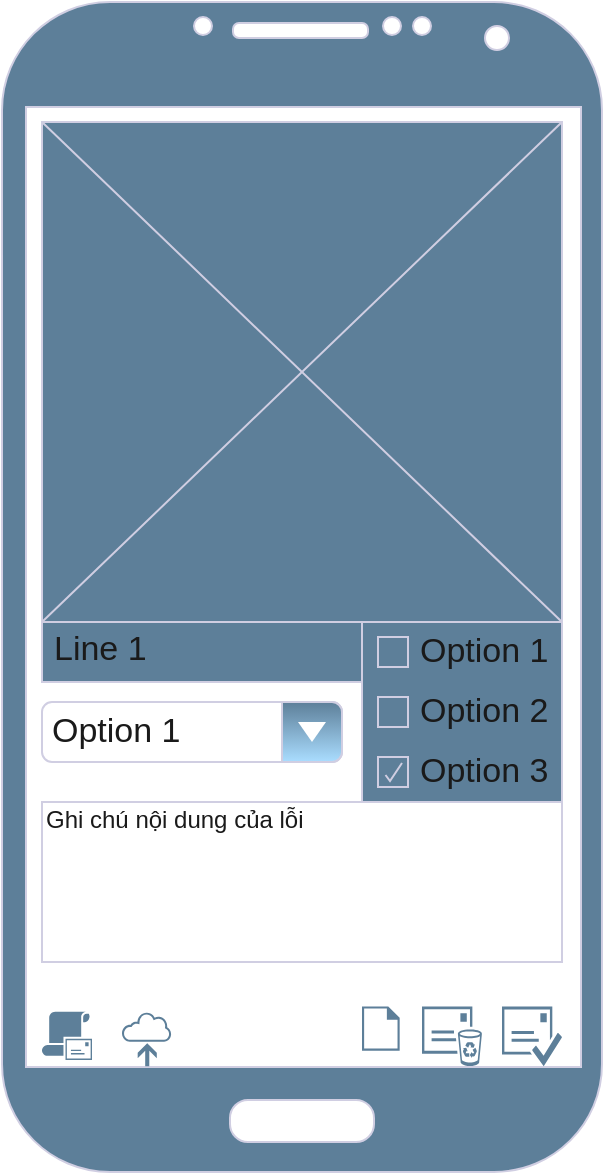 <mxfile version="21.6.6" type="github">
  <diagram name="Trang-1" id="_9tDX54fQmeihn20TXuU">
    <mxGraphModel dx="794" dy="734" grid="1" gridSize="10" guides="1" tooltips="1" connect="1" arrows="1" fold="1" page="1" pageScale="1" pageWidth="827" pageHeight="1169" background="none" math="0" shadow="0">
      <root>
        <mxCell id="0" />
        <mxCell id="1" parent="0" />
        <mxCell id="nOlmMqcdL2Z6e1UjF-bC-2" value="" style="verticalLabelPosition=bottom;verticalAlign=top;html=1;shadow=0;dashed=0;strokeWidth=1;shape=mxgraph.android.phone2;strokeColor=#D0CEE2;rounded=1;labelBackgroundColor=none;fillColor=#5D7F99;fontColor=#1A1A1A;" vertex="1" parent="1">
          <mxGeometry x="40" y="20" width="300" height="585" as="geometry" />
        </mxCell>
        <mxCell id="nOlmMqcdL2Z6e1UjF-bC-6" value="" style="pointerEvents=1;shadow=0;dashed=0;html=1;strokeColor=none;fillColor=#5D7F99;labelPosition=center;verticalLabelPosition=bottom;verticalAlign=top;outlineConnect=0;align=center;shape=mxgraph.office.security.email_address_policy;rounded=1;labelBackgroundColor=none;fontColor=#1A1A1A;" vertex="1" parent="1">
          <mxGeometry x="60" y="524.86" width="25" height="24.09" as="geometry" />
        </mxCell>
        <mxCell id="nOlmMqcdL2Z6e1UjF-bC-7" value="" style="verticalLabelPosition=bottom;shadow=0;dashed=0;align=center;html=1;verticalAlign=top;strokeWidth=1;shape=mxgraph.mockup.graphics.simpleIcon;strokeColor=#D0CEE2;rounded=1;labelBackgroundColor=none;fillColor=#5D7F99;fontColor=#1A1A1A;" vertex="1" parent="1">
          <mxGeometry x="60" y="80" width="260" height="250" as="geometry" />
        </mxCell>
        <mxCell id="nOlmMqcdL2Z6e1UjF-bC-8" value="Option 1" style="strokeWidth=1;shadow=0;dashed=0;align=center;html=1;shape=mxgraph.mockup.forms.comboBox;strokeColor=#D0CEE2;fillColor=#5D7F99;align=left;fillColor2=#aaddff;mainText=;fontColor=#1A1A1A;fontSize=17;spacingLeft=3;points=[];rounded=1;labelBackgroundColor=none;" vertex="1" parent="1">
          <mxGeometry x="60" y="370" width="150" height="30" as="geometry" />
        </mxCell>
        <mxCell id="nOlmMqcdL2Z6e1UjF-bC-9" value="Ghi chú nội dung của lỗi" style="text;spacingTop=-5;whiteSpace=wrap;html=1;align=left;fontSize=12;fontFamily=Helvetica;fillColor=none;strokeColor=#D0CEE2;rounded=0;labelBackgroundColor=none;fontColor=#1A1A1A;" vertex="1" parent="1">
          <mxGeometry x="60" y="420" width="260" height="80" as="geometry" />
        </mxCell>
        <mxCell id="nOlmMqcdL2Z6e1UjF-bC-10" value="Line 1" style="strokeWidth=1;shadow=0;dashed=0;align=center;html=1;shape=mxgraph.mockup.text.textBox;fontColor=#1A1A1A;align=left;fontSize=17;spacingLeft=4;spacingTop=-3;whiteSpace=wrap;strokeColor=#D0CEE2;mainText=;rounded=1;labelBackgroundColor=none;fillColor=#5D7F99;" vertex="1" parent="1">
          <mxGeometry x="60" y="330" width="160" height="30" as="geometry" />
        </mxCell>
        <mxCell id="nOlmMqcdL2Z6e1UjF-bC-14" value="" style="pointerEvents=1;shadow=0;dashed=0;html=1;strokeColor=none;fillColor=#5D7F99;labelPosition=center;verticalLabelPosition=bottom;verticalAlign=top;outlineConnect=0;align=center;shape=mxgraph.office.concepts.email_expired;rounded=1;labelBackgroundColor=none;fontColor=#1A1A1A;" vertex="1" parent="1">
          <mxGeometry x="250" y="522.22" width="30" height="29.91" as="geometry" />
        </mxCell>
        <mxCell id="nOlmMqcdL2Z6e1UjF-bC-15" value="" style="pointerEvents=1;shadow=0;dashed=0;html=1;strokeColor=none;fillColor=#5D7F99;labelPosition=center;verticalLabelPosition=bottom;verticalAlign=top;outlineConnect=0;align=center;shape=mxgraph.office.concepts.backup_online;rounded=1;labelBackgroundColor=none;fontColor=#1A1A1A;" vertex="1" parent="1">
          <mxGeometry x="100" y="524.86" width="25" height="27.27" as="geometry" />
        </mxCell>
        <mxCell id="nOlmMqcdL2Z6e1UjF-bC-16" value="" style="pointerEvents=1;shadow=0;dashed=0;html=1;strokeColor=none;fillColor=#5D7F99;labelPosition=center;verticalLabelPosition=bottom;verticalAlign=top;outlineConnect=0;align=center;shape=mxgraph.office.concepts.email_approved;rounded=1;labelBackgroundColor=none;fontColor=#1A1A1A;" vertex="1" parent="1">
          <mxGeometry x="290" y="522.22" width="30" height="29.91" as="geometry" />
        </mxCell>
        <mxCell id="nOlmMqcdL2Z6e1UjF-bC-18" value="" style="strokeWidth=1;shadow=0;dashed=0;align=center;html=1;shape=mxgraph.mockup.forms.rrect;rSize=0;strokeColor=#D0CEE2;fillColor=#5D7F99;recursiveResize=0;rounded=1;labelBackgroundColor=none;fontColor=#1A1A1A;" vertex="1" parent="1">
          <mxGeometry x="220" y="330" width="100" height="90" as="geometry" />
        </mxCell>
        <mxCell id="nOlmMqcdL2Z6e1UjF-bC-19" value="Option 1" style="strokeWidth=1;shadow=0;dashed=0;align=center;html=1;shape=mxgraph.mockup.forms.rrect;rSize=0;fillColor=#5D7F99;strokeColor=#D0CEE2;align=left;spacingLeft=4;fontSize=17;fontColor=#1A1A1A;labelPosition=right;rounded=1;labelBackgroundColor=none;" vertex="1" parent="nOlmMqcdL2Z6e1UjF-bC-18">
          <mxGeometry x="8" y="7.5" width="15" height="15" as="geometry" />
        </mxCell>
        <mxCell id="nOlmMqcdL2Z6e1UjF-bC-20" value="Option 2" style="strokeWidth=1;shadow=0;dashed=0;align=center;html=1;shape=mxgraph.mockup.forms.rrect;rSize=0;fillColor=#5D7F99;strokeColor=#D0CEE2;align=left;spacingLeft=4;fontSize=17;fontColor=#1A1A1A;labelPosition=right;rounded=1;labelBackgroundColor=none;" vertex="1" parent="nOlmMqcdL2Z6e1UjF-bC-18">
          <mxGeometry x="8" y="37.5" width="15" height="15" as="geometry" />
        </mxCell>
        <mxCell id="nOlmMqcdL2Z6e1UjF-bC-21" value="Option 3" style="strokeWidth=1;shadow=0;dashed=0;align=center;html=1;shape=mxgraph.mockup.forms.checkbox;rSize=0;resizable=0;fillColor=#5D7F99;strokeColor=#D0CEE2;align=left;spacingLeft=4;fontSize=17;fontColor=#1A1A1A;labelPosition=right;rounded=1;labelBackgroundColor=none;" vertex="1" parent="nOlmMqcdL2Z6e1UjF-bC-18">
          <mxGeometry x="8" y="67.5" width="15" height="15" as="geometry" />
        </mxCell>
        <mxCell id="nOlmMqcdL2Z6e1UjF-bC-24" value="" style="sketch=0;pointerEvents=1;shadow=0;dashed=0;html=1;strokeColor=none;fillColor=#5D7F99;labelPosition=center;verticalLabelPosition=bottom;verticalAlign=top;outlineConnect=0;align=center;shape=mxgraph.office.concepts.document_blank;labelBackgroundColor=none;fontColor=#1A1A1A;" vertex="1" parent="1">
          <mxGeometry x="220" y="522.22" width="18.83" height="22.13" as="geometry" />
        </mxCell>
      </root>
    </mxGraphModel>
  </diagram>
</mxfile>
